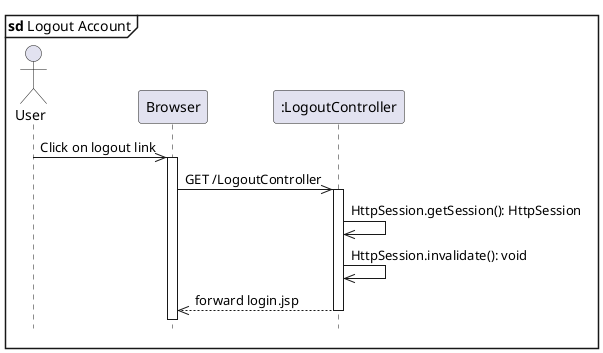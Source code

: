 @startuml logoutAccount

hide footbox
mainframe <b>sd</b> Logout Account
actor User
participant "Browser" as Browser
participant ":LogoutController" as LogoutController



User ->> Browser: Click on logout link
activate Browser

Browser ->> LogoutController: GET /LogoutController
activate LogoutController
LogoutController ->> LogoutController:  HttpSession.getSession(): HttpSession
LogoutController ->> LogoutController:  HttpSession.invalidate(): void
LogoutController -->> Browser: forward login.jsp
deactivate LogoutController


@enduml